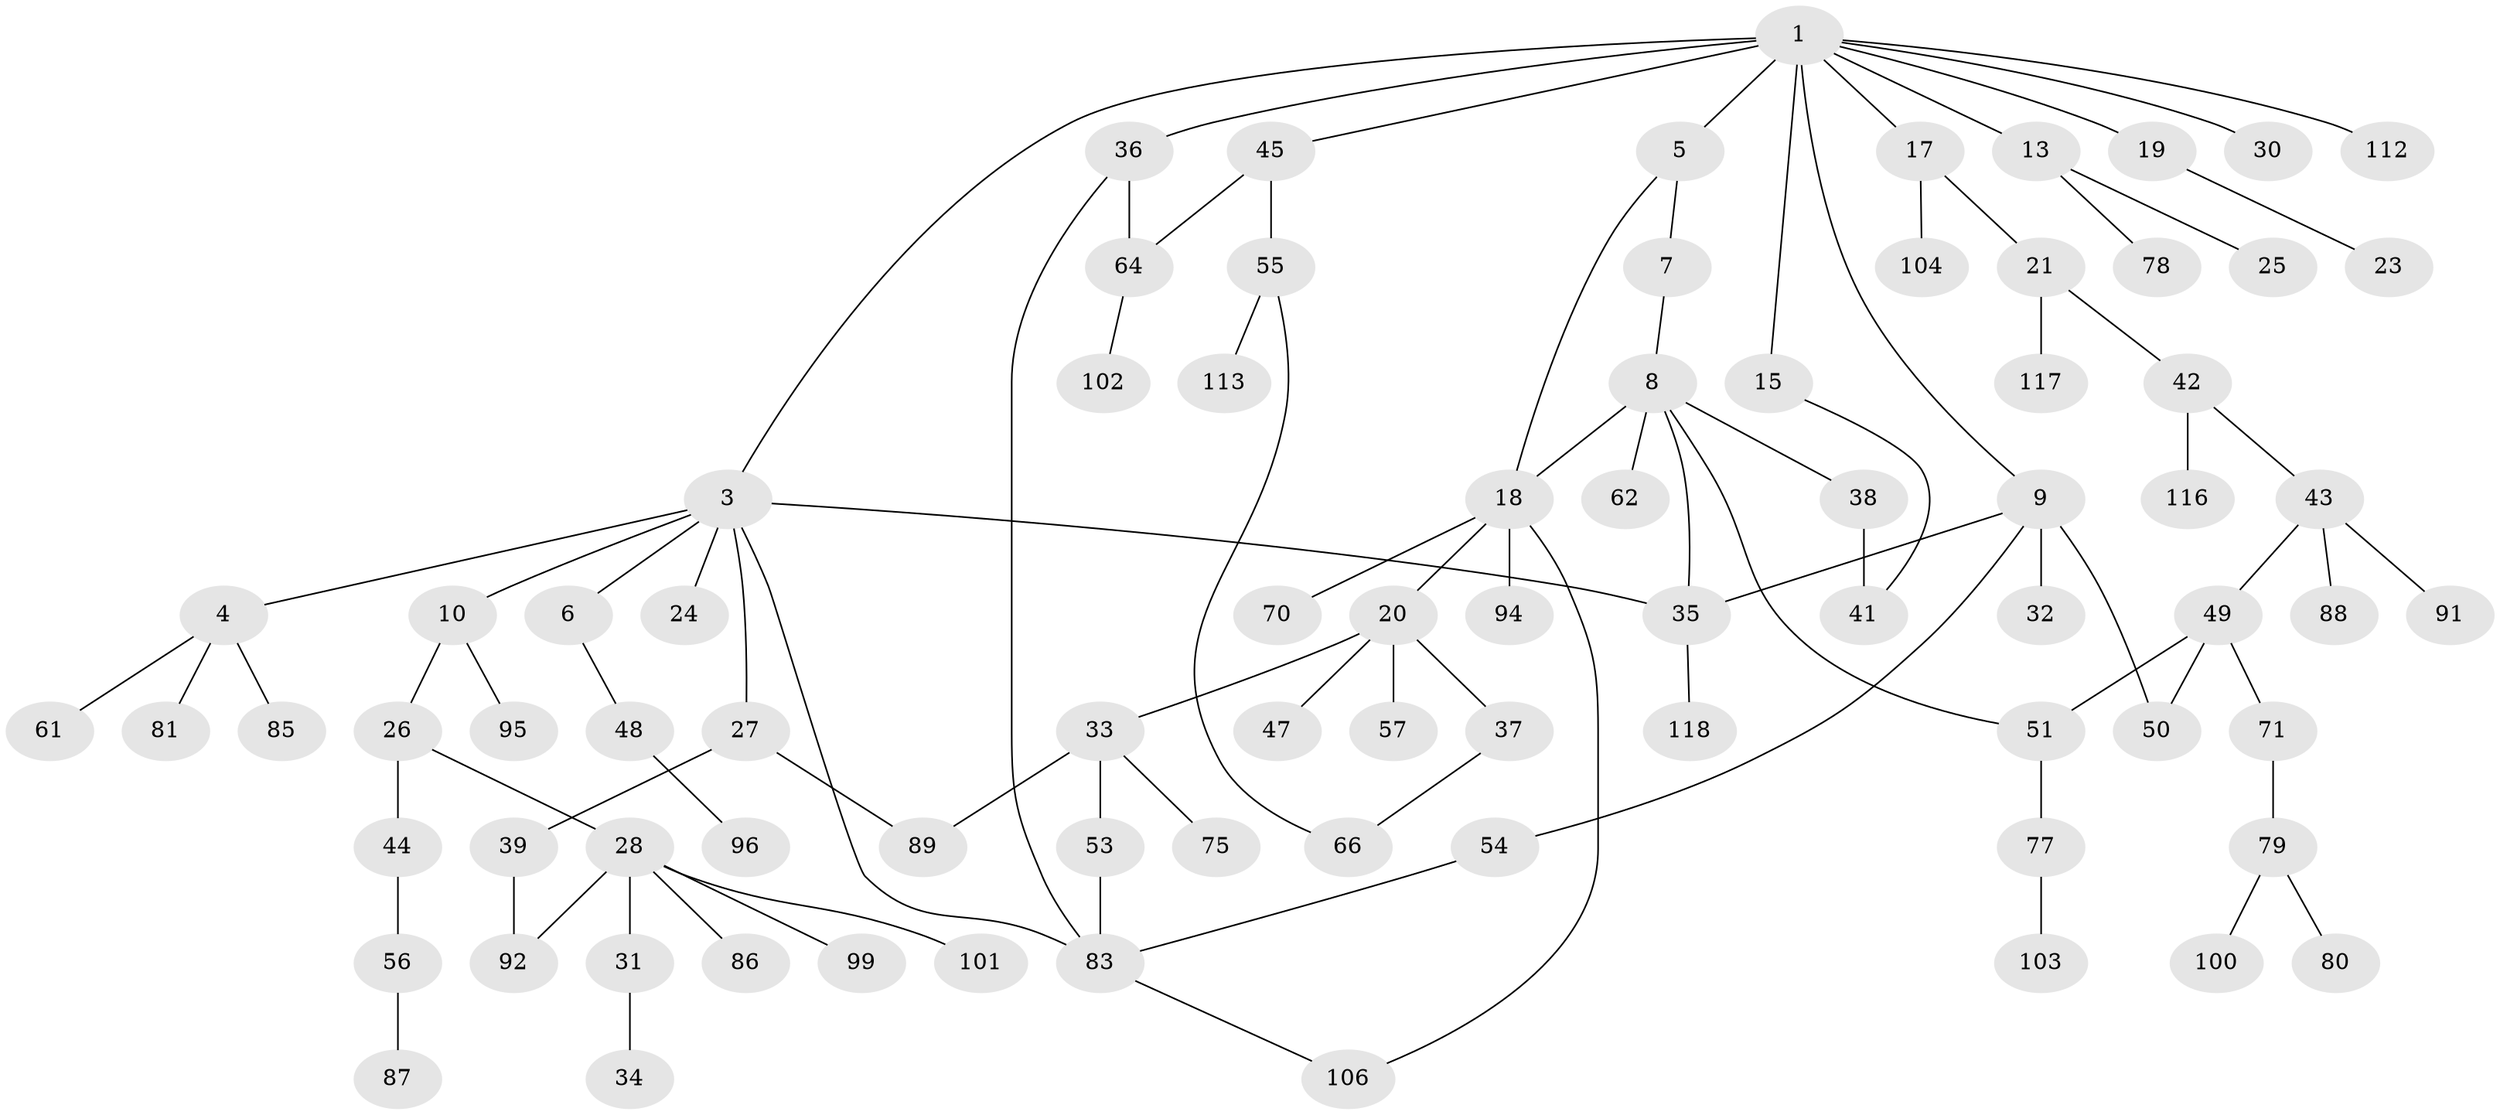 // Generated by graph-tools (version 1.1) at 2025/51/02/27/25 19:51:39]
// undirected, 82 vertices, 95 edges
graph export_dot {
graph [start="1"]
  node [color=gray90,style=filled];
  1 [super="+2"];
  3 [super="+12"];
  4 [super="+14"];
  5 [super="+65"];
  6;
  7;
  8 [super="+16"];
  9 [super="+22"];
  10 [super="+11"];
  13 [super="+82"];
  15 [super="+76"];
  17;
  18 [super="+63"];
  19 [super="+58"];
  20 [super="+29"];
  21;
  23;
  24;
  25 [super="+52"];
  26;
  27 [super="+72"];
  28 [super="+40"];
  30;
  31;
  32 [super="+68"];
  33 [super="+60"];
  34 [super="+69"];
  35 [super="+84"];
  36;
  37 [super="+90"];
  38;
  39 [super="+98"];
  41 [super="+46"];
  42;
  43 [super="+67"];
  44;
  45;
  47;
  48 [super="+93"];
  49 [super="+73"];
  50 [super="+115"];
  51 [super="+107"];
  53;
  54 [super="+59"];
  55 [super="+97"];
  56;
  57;
  61;
  62;
  64 [super="+109"];
  66;
  70;
  71 [super="+74"];
  75;
  77 [super="+110"];
  78;
  79;
  80;
  81;
  83 [super="+114"];
  85;
  86;
  87 [super="+105"];
  88;
  89;
  91;
  92;
  94;
  95;
  96;
  99;
  100;
  101;
  102;
  103 [super="+108"];
  104;
  106 [super="+111"];
  112;
  113;
  116;
  117;
  118;
  1 -- 3;
  1 -- 9;
  1 -- 15;
  1 -- 17;
  1 -- 36;
  1 -- 45;
  1 -- 5 [weight=2];
  1 -- 112;
  1 -- 19;
  1 -- 13;
  1 -- 30;
  3 -- 4;
  3 -- 6;
  3 -- 10;
  3 -- 24;
  3 -- 27;
  3 -- 83;
  3 -- 35;
  4 -- 81;
  4 -- 61;
  4 -- 85;
  5 -- 7;
  5 -- 18;
  6 -- 48;
  7 -- 8;
  8 -- 38;
  8 -- 51;
  8 -- 35;
  8 -- 62;
  8 -- 18;
  9 -- 50;
  9 -- 32;
  9 -- 54;
  9 -- 35;
  10 -- 26;
  10 -- 95;
  13 -- 25;
  13 -- 78;
  15 -- 41;
  17 -- 21;
  17 -- 104;
  18 -- 20;
  18 -- 70;
  18 -- 94;
  18 -- 106;
  19 -- 23;
  20 -- 33;
  20 -- 37;
  20 -- 57;
  20 -- 47;
  21 -- 42;
  21 -- 117;
  26 -- 28;
  26 -- 44;
  27 -- 39;
  27 -- 89;
  28 -- 31;
  28 -- 86;
  28 -- 92;
  28 -- 99;
  28 -- 101;
  31 -- 34;
  33 -- 53;
  33 -- 75;
  33 -- 89;
  35 -- 118;
  36 -- 83;
  36 -- 64;
  37 -- 66;
  38 -- 41;
  39 -- 92;
  42 -- 43;
  42 -- 116;
  43 -- 49;
  43 -- 91;
  43 -- 88;
  44 -- 56;
  45 -- 55;
  45 -- 64;
  48 -- 96;
  49 -- 71;
  49 -- 50;
  49 -- 51;
  51 -- 77;
  53 -- 83;
  54 -- 83;
  55 -- 113;
  55 -- 66;
  56 -- 87;
  64 -- 102;
  71 -- 79;
  77 -- 103;
  79 -- 80;
  79 -- 100;
  83 -- 106;
}
